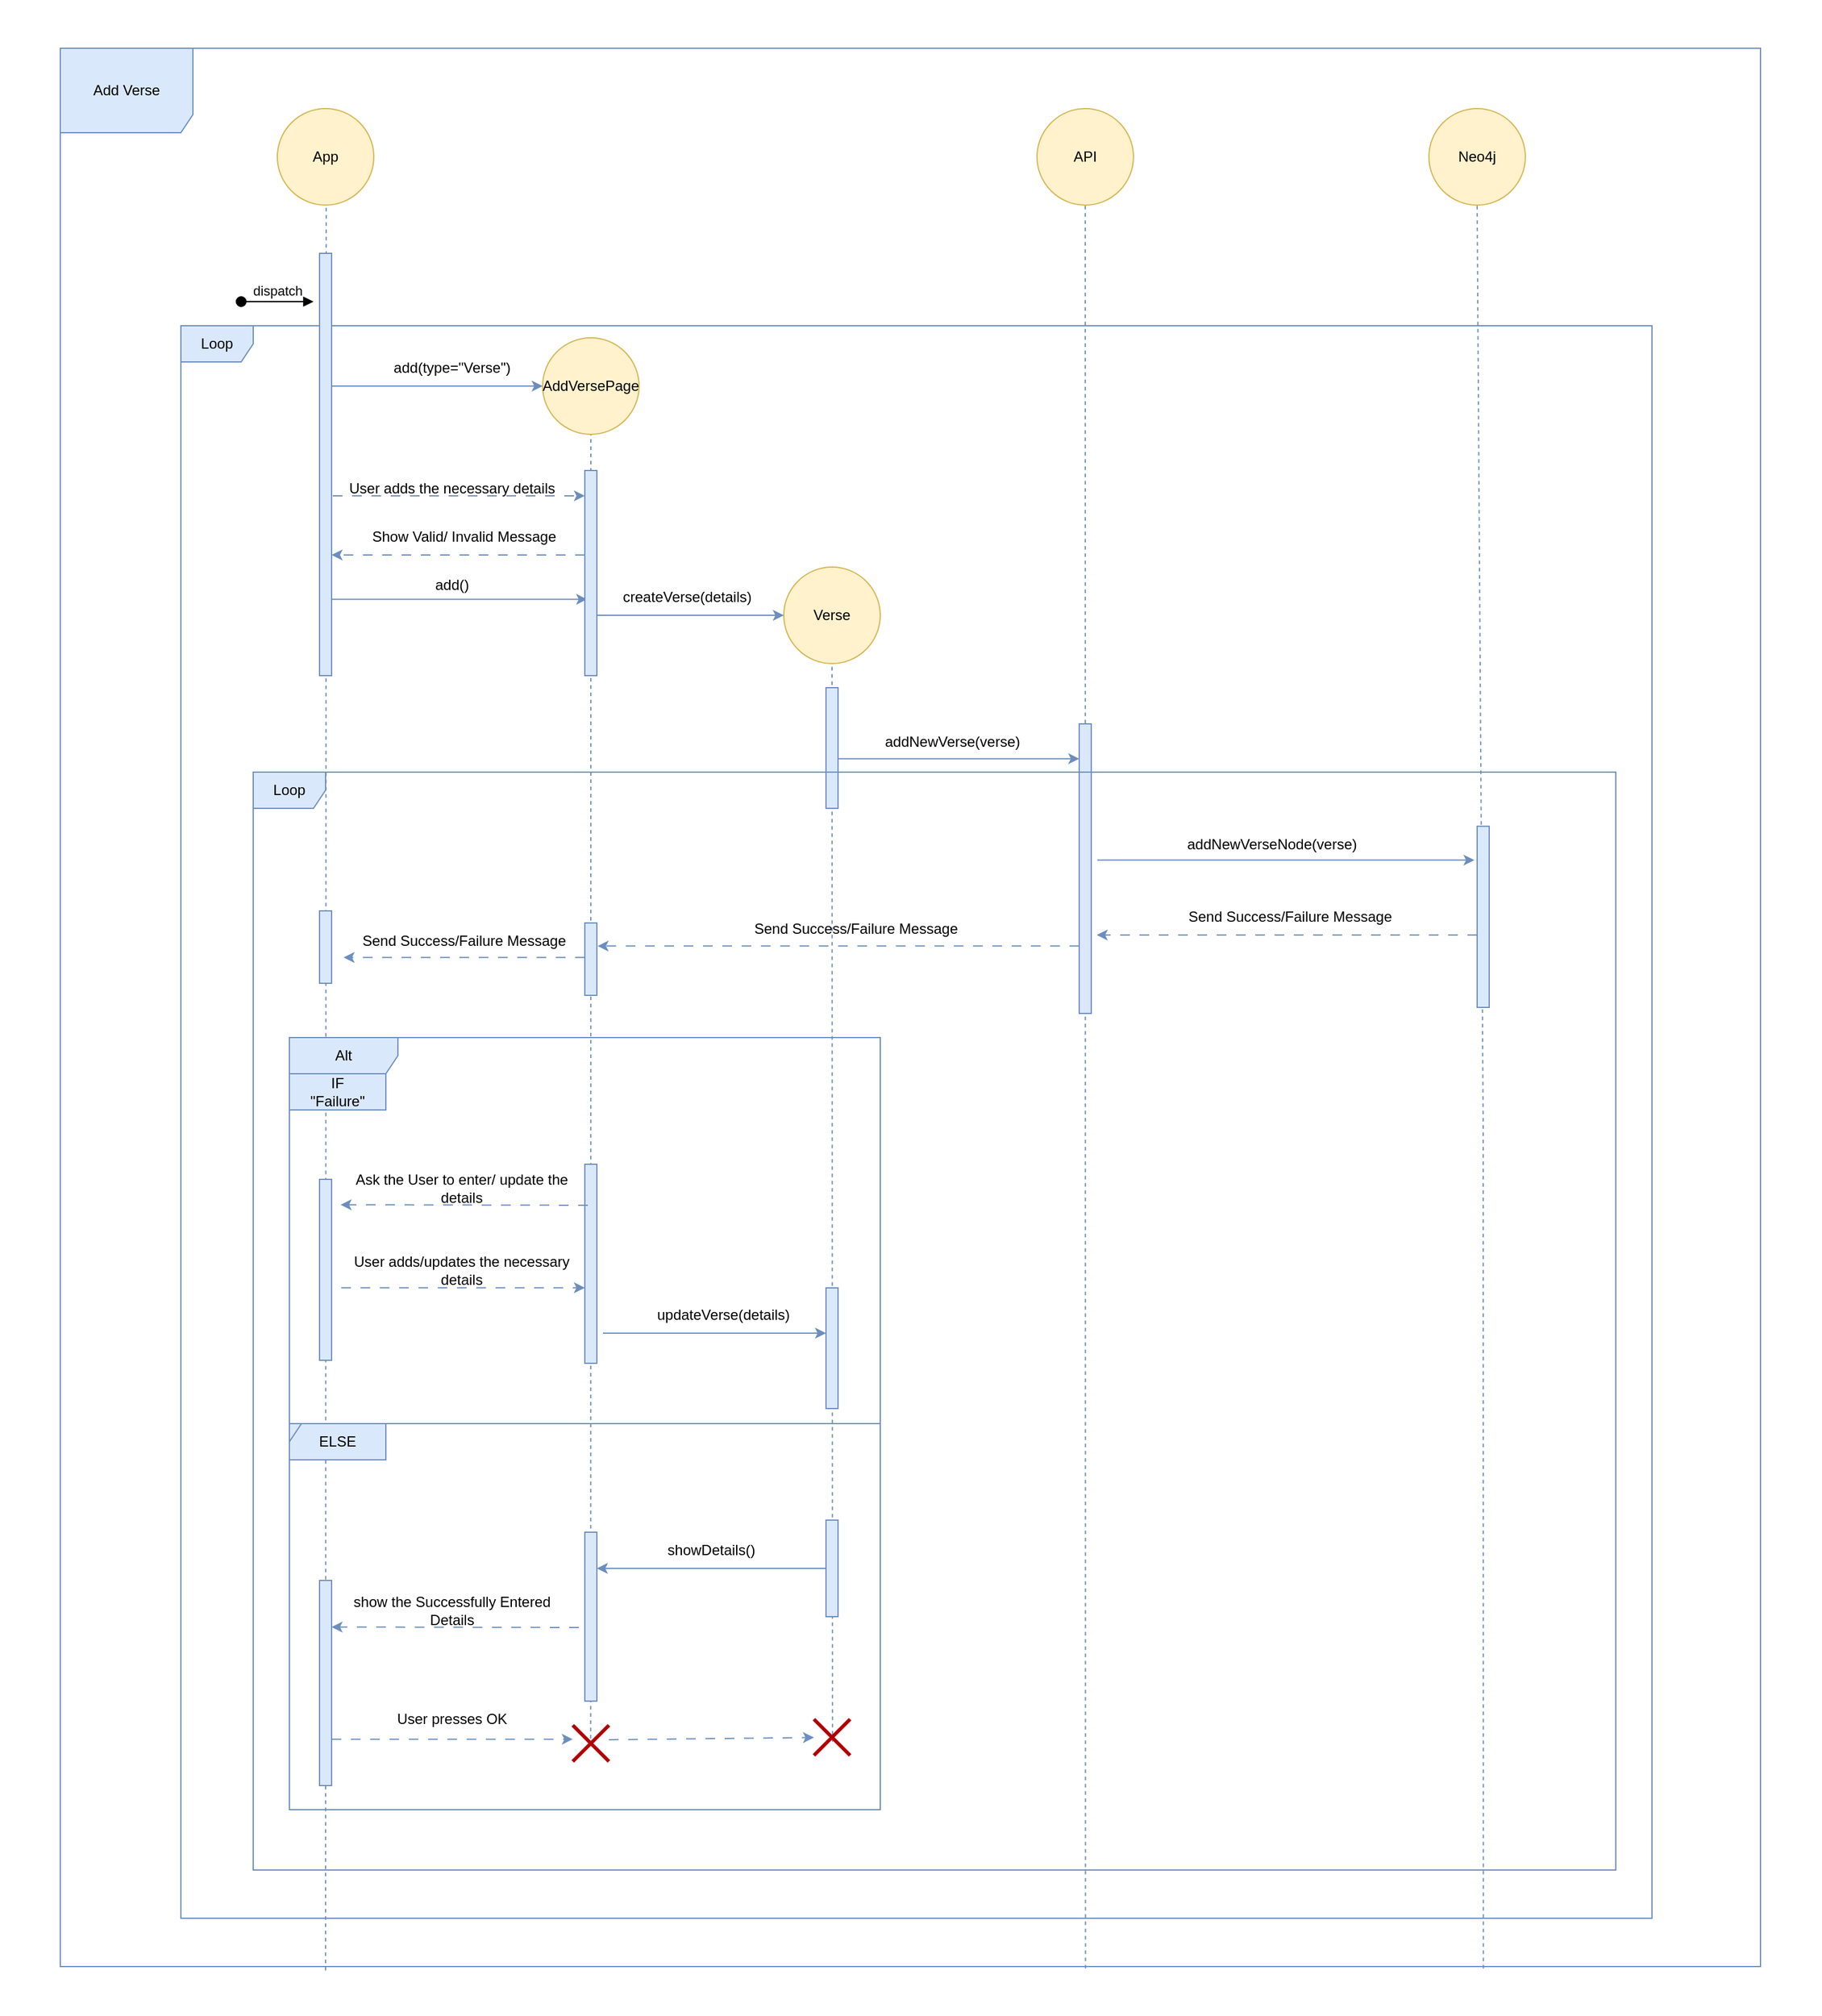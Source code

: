 <mxfile version="22.1.4" type="device">
  <diagram name="Page-1" id="2YBvvXClWsGukQMizWep">
    <mxGraphModel dx="3475" dy="2378" grid="1" gridSize="10" guides="1" tooltips="1" connect="1" arrows="1" fold="1" page="1" pageScale="1" pageWidth="850" pageHeight="1100" math="0" shadow="0">
      <root>
        <mxCell id="0" />
        <mxCell id="1" parent="0" />
        <mxCell id="ZtMZNj4k6sN_AE68zlNE-79" value="" style="rounded=0;whiteSpace=wrap;html=1;strokeColor=none;" vertex="1" parent="1">
          <mxGeometry x="-200" y="-70" width="1510" height="1670" as="geometry" />
        </mxCell>
        <mxCell id="ZtMZNj4k6sN_AE68zlNE-73" value="" style="endArrow=none;dashed=1;html=1;rounded=0;entryX=0.5;entryY=1;entryDx=0;entryDy=0;fillColor=#dae8fc;strokeColor=#6c8ebf;exitX=0.603;exitY=1.001;exitDx=0;exitDy=0;exitPerimeter=0;" edge="1" parent="1" source="ZtMZNj4k6sN_AE68zlNE-77" target="PTGc_cxeWPIYV6TBkI2--3">
          <mxGeometry width="50" height="50" relative="1" as="geometry">
            <mxPoint x="700" y="1614.167" as="sourcePoint" />
            <mxPoint x="500" y="490" as="targetPoint" />
            <Array as="points" />
          </mxGeometry>
        </mxCell>
        <mxCell id="ZtMZNj4k6sN_AE68zlNE-76" value="" style="endArrow=none;dashed=1;html=1;rounded=0;entryX=0.5;entryY=1;entryDx=0;entryDy=0;fillColor=#dae8fc;strokeColor=#6c8ebf;exitX=0.837;exitY=1.001;exitDx=0;exitDy=0;exitPerimeter=0;" edge="1" parent="1" source="ZtMZNj4k6sN_AE68zlNE-77" target="PTGc_cxeWPIYV6TBkI2--5">
          <mxGeometry width="50" height="50" relative="1" as="geometry">
            <mxPoint x="1029.6" y="1614.167" as="sourcePoint" />
            <mxPoint x="1029.6" y="100" as="targetPoint" />
            <Array as="points">
              <mxPoint x="1030" y="860" />
            </Array>
          </mxGeometry>
        </mxCell>
        <mxCell id="ZtMZNj4k6sN_AE68zlNE-72" value="" style="endArrow=none;dashed=1;html=1;rounded=0;entryX=0.5;entryY=1;entryDx=0;entryDy=0;fillColor=#dae8fc;strokeColor=#6c8ebf;exitX=0.513;exitY=0.624;exitDx=0;exitDy=0;exitPerimeter=0;" edge="1" parent="1" source="ZtMZNj4k6sN_AE68zlNE-69" target="ZtMZNj4k6sN_AE68zlNE-16">
          <mxGeometry width="50" height="50" relative="1" as="geometry">
            <mxPoint x="300" y="1387" as="sourcePoint" />
            <mxPoint x="300" y="250" as="targetPoint" />
            <Array as="points" />
          </mxGeometry>
        </mxCell>
        <mxCell id="ZtMZNj4k6sN_AE68zlNE-71" value="" style="endArrow=none;dashed=1;html=1;rounded=0;entryX=0.5;entryY=1;entryDx=0;entryDy=0;fillColor=#dae8fc;strokeColor=#6c8ebf;exitX=0.495;exitY=0.566;exitDx=0;exitDy=0;exitPerimeter=0;" edge="1" parent="1" source="ZtMZNj4k6sN_AE68zlNE-53" target="ZtMZNj4k6sN_AE68zlNE-3">
          <mxGeometry width="50" height="50" relative="1" as="geometry">
            <mxPoint x="80" y="1573.243" as="sourcePoint" />
            <mxPoint x="80.5" y="109.99" as="targetPoint" />
            <Array as="points" />
          </mxGeometry>
        </mxCell>
        <mxCell id="PTGc_cxeWPIYV6TBkI2--70" value="" style="endArrow=none;dashed=1;html=1;rounded=0;entryX=0.5;entryY=1;entryDx=0;entryDy=0;fillColor=#dae8fc;strokeColor=#6c8ebf;" parent="1" edge="1">
          <mxGeometry width="50" height="50" relative="1" as="geometry">
            <mxPoint x="70" y="1563.243" as="sourcePoint" />
            <mxPoint x="70.5" y="99.99" as="targetPoint" />
            <Array as="points" />
          </mxGeometry>
        </mxCell>
        <mxCell id="PTGc_cxeWPIYV6TBkI2--2" value="App" style="ellipse;whiteSpace=wrap;html=1;aspect=fixed;fillColor=#fff2cc;strokeColor=#d6b656;" parent="1" vertex="1">
          <mxGeometry x="30" y="20" width="80" height="80" as="geometry" />
        </mxCell>
        <mxCell id="PTGc_cxeWPIYV6TBkI2--3" value="&lt;div&gt;API&lt;/div&gt;" style="ellipse;whiteSpace=wrap;html=1;aspect=fixed;fillColor=#fff2cc;strokeColor=#d6b656;" parent="1" vertex="1">
          <mxGeometry x="660" y="20" width="80" height="80" as="geometry" />
        </mxCell>
        <mxCell id="PTGc_cxeWPIYV6TBkI2--5" value="Neo4j" style="ellipse;whiteSpace=wrap;html=1;aspect=fixed;fillColor=#fff2cc;strokeColor=#d6b656;" parent="1" vertex="1">
          <mxGeometry x="985" y="20" width="80" height="80" as="geometry" />
        </mxCell>
        <mxCell id="PTGc_cxeWPIYV6TBkI2--6" value="" style="endArrow=classic;html=1;rounded=0;fillColor=#dae8fc;strokeColor=#6c8ebf;entryX=0;entryY=0.5;entryDx=0;entryDy=0;" parent="1" target="ZtMZNj4k6sN_AE68zlNE-3" edge="1">
          <mxGeometry width="50" height="50" relative="1" as="geometry">
            <mxPoint x="75" y="250" as="sourcePoint" />
            <mxPoint x="200.541" y="250" as="targetPoint" />
          </mxGeometry>
        </mxCell>
        <mxCell id="PTGc_cxeWPIYV6TBkI2--19" value="Loop" style="shape=umlFrame;whiteSpace=wrap;html=1;pointerEvents=0;fillColor=#dae8fc;strokeColor=#6c8ebf;" parent="1" vertex="1">
          <mxGeometry x="-50" y="200" width="1220" height="1320" as="geometry" />
        </mxCell>
        <mxCell id="PTGc_cxeWPIYV6TBkI2--29" value="" style="html=1;points=[[0,0,0,0,5],[0,1,0,0,-5],[1,0,0,0,5],[1,1,0,0,-5]];perimeter=orthogonalPerimeter;outlineConnect=0;targetShapes=umlLifeline;portConstraint=eastwest;newEdgeStyle={&quot;curved&quot;:0,&quot;rounded&quot;:0};fillColor=#dae8fc;strokeColor=#6c8ebf;" parent="1" vertex="1">
          <mxGeometry x="65" y="140" width="10" height="350" as="geometry" />
        </mxCell>
        <mxCell id="ZtMZNj4k6sN_AE68zlNE-3" value="AddVersePage" style="ellipse;whiteSpace=wrap;html=1;aspect=fixed;fillColor=#fff2cc;strokeColor=#d6b656;" vertex="1" parent="1">
          <mxGeometry x="250" y="210" width="80" height="80" as="geometry" />
        </mxCell>
        <mxCell id="ZtMZNj4k6sN_AE68zlNE-4" value="add()" style="text;html=1;fillColor=none;align=center;verticalAlign=middle;whiteSpace=wrap;rounded=0;" vertex="1" parent="1">
          <mxGeometry x="145" y="400" width="60" height="30" as="geometry" />
        </mxCell>
        <mxCell id="ZtMZNj4k6sN_AE68zlNE-10" value="" style="endArrow=classic;html=1;rounded=0;fillColor=#dae8fc;strokeColor=#6c8ebf;exitX=1.1;exitY=0.555;exitDx=0;exitDy=0;exitPerimeter=0;dashed=1;dashPattern=8 8;" edge="1" parent="1">
          <mxGeometry width="50" height="50" relative="1" as="geometry">
            <mxPoint x="76" y="340.95" as="sourcePoint" />
            <mxPoint x="285" y="340.95" as="targetPoint" />
          </mxGeometry>
        </mxCell>
        <mxCell id="ZtMZNj4k6sN_AE68zlNE-11" value="User adds the necessary details" style="text;html=1;fillColor=none;align=center;verticalAlign=middle;whiteSpace=wrap;rounded=0;" vertex="1" parent="1">
          <mxGeometry x="80" y="320" width="190" height="30" as="geometry" />
        </mxCell>
        <mxCell id="ZtMZNj4k6sN_AE68zlNE-12" value="" style="endArrow=classic;html=1;rounded=0;fillColor=#dae8fc;strokeColor=#6c8ebf;dashed=1;dashPattern=8 8;" edge="1" parent="1">
          <mxGeometry width="50" height="50" relative="1" as="geometry">
            <mxPoint x="285" y="389.98" as="sourcePoint" />
            <mxPoint x="75" y="389.98" as="targetPoint" />
          </mxGeometry>
        </mxCell>
        <mxCell id="ZtMZNj4k6sN_AE68zlNE-13" value="Show Valid/ Invalid Message" style="text;html=1;fillColor=none;align=center;verticalAlign=middle;whiteSpace=wrap;rounded=0;" vertex="1" parent="1">
          <mxGeometry x="90" y="360" width="190" height="30" as="geometry" />
        </mxCell>
        <mxCell id="ZtMZNj4k6sN_AE68zlNE-14" value="" style="endArrow=classic;html=1;rounded=0;fillColor=#dae8fc;strokeColor=#6c8ebf;entryX=0.187;entryY=0.545;entryDx=0;entryDy=0;entryPerimeter=0;" edge="1" parent="1">
          <mxGeometry width="50" height="50" relative="1" as="geometry">
            <mxPoint x="75" y="426.7" as="sourcePoint" />
            <mxPoint x="286.87" y="426.7" as="targetPoint" />
          </mxGeometry>
        </mxCell>
        <mxCell id="ZtMZNj4k6sN_AE68zlNE-15" value="add(type=&quot;Verse&quot;)" style="text;html=1;fillColor=none;align=center;verticalAlign=middle;whiteSpace=wrap;rounded=0;" vertex="1" parent="1">
          <mxGeometry x="145" y="220" width="60" height="30" as="geometry" />
        </mxCell>
        <mxCell id="ZtMZNj4k6sN_AE68zlNE-16" value="Verse" style="ellipse;whiteSpace=wrap;html=1;aspect=fixed;fillColor=#fff2cc;strokeColor=#d6b656;" vertex="1" parent="1">
          <mxGeometry x="450" y="400" width="80" height="80" as="geometry" />
        </mxCell>
        <mxCell id="ZtMZNj4k6sN_AE68zlNE-17" value="createVerse(details)" style="text;html=1;fillColor=none;align=center;verticalAlign=middle;whiteSpace=wrap;rounded=0;" vertex="1" parent="1">
          <mxGeometry x="340" y="410" width="60" height="30" as="geometry" />
        </mxCell>
        <mxCell id="ZtMZNj4k6sN_AE68zlNE-18" value="" style="endArrow=classic;html=1;rounded=0;fillColor=#dae8fc;strokeColor=#6c8ebf;entryX=0;entryY=0.5;entryDx=0;entryDy=0;" edge="1" parent="1" target="ZtMZNj4k6sN_AE68zlNE-16">
          <mxGeometry width="50" height="50" relative="1" as="geometry">
            <mxPoint x="295" y="440" as="sourcePoint" />
            <mxPoint x="507" y="437" as="targetPoint" />
          </mxGeometry>
        </mxCell>
        <mxCell id="ZtMZNj4k6sN_AE68zlNE-19" value="" style="html=1;points=[[0,0,0,0,5],[0,1,0,0,-5],[1,0,0,0,5],[1,1,0,0,-5]];perimeter=orthogonalPerimeter;outlineConnect=0;targetShapes=umlLifeline;portConstraint=eastwest;newEdgeStyle={&quot;curved&quot;:0,&quot;rounded&quot;:0};fillColor=#dae8fc;strokeColor=#6c8ebf;" vertex="1" parent="1">
          <mxGeometry x="485" y="500" width="10" height="100" as="geometry" />
        </mxCell>
        <mxCell id="ZtMZNj4k6sN_AE68zlNE-20" value="" style="html=1;points=[[0,0,0,0,5],[0,1,0,0,-5],[1,0,0,0,5],[1,1,0,0,-5]];perimeter=orthogonalPerimeter;outlineConnect=0;targetShapes=umlLifeline;portConstraint=eastwest;newEdgeStyle={&quot;curved&quot;:0,&quot;rounded&quot;:0};fillColor=#dae8fc;strokeColor=#6c8ebf;" vertex="1" parent="1">
          <mxGeometry x="695" y="530" width="10" height="240" as="geometry" />
        </mxCell>
        <mxCell id="ZtMZNj4k6sN_AE68zlNE-21" value="addNewVerse(verse)" style="text;html=1;fillColor=none;align=center;verticalAlign=middle;whiteSpace=wrap;rounded=0;" vertex="1" parent="1">
          <mxGeometry x="560" y="530" width="60" height="30" as="geometry" />
        </mxCell>
        <mxCell id="ZtMZNj4k6sN_AE68zlNE-22" value="" style="endArrow=classic;html=1;rounded=0;fillColor=#dae8fc;strokeColor=#6c8ebf;" edge="1" parent="1" target="ZtMZNj4k6sN_AE68zlNE-20">
          <mxGeometry width="50" height="50" relative="1" as="geometry">
            <mxPoint x="495" y="558.89" as="sourcePoint" />
            <mxPoint x="650" y="558.89" as="targetPoint" />
          </mxGeometry>
        </mxCell>
        <mxCell id="ZtMZNj4k6sN_AE68zlNE-23" value="" style="html=1;points=[[0,0,0,0,5],[0,1,0,0,-5],[1,0,0,0,5],[1,1,0,0,-5]];perimeter=orthogonalPerimeter;outlineConnect=0;targetShapes=umlLifeline;portConstraint=eastwest;newEdgeStyle={&quot;curved&quot;:0,&quot;rounded&quot;:0};fillColor=#dae8fc;strokeColor=#6c8ebf;" vertex="1" parent="1">
          <mxGeometry x="1025" y="614.86" width="10" height="150.14" as="geometry" />
        </mxCell>
        <mxCell id="ZtMZNj4k6sN_AE68zlNE-24" value="addNewVerseNode(verse)" style="text;html=1;fillColor=none;align=center;verticalAlign=middle;whiteSpace=wrap;rounded=0;" vertex="1" parent="1">
          <mxGeometry x="825" y="615" width="60" height="30" as="geometry" />
        </mxCell>
        <mxCell id="ZtMZNj4k6sN_AE68zlNE-25" value="" style="endArrow=classic;html=1;rounded=0;fillColor=#dae8fc;strokeColor=#6c8ebf;entryX=-0.225;entryY=0.187;entryDx=0;entryDy=0;entryPerimeter=0;" edge="1" parent="1" target="ZtMZNj4k6sN_AE68zlNE-23">
          <mxGeometry width="50" height="50" relative="1" as="geometry">
            <mxPoint x="710" y="642.936" as="sourcePoint" />
            <mxPoint x="985" y="695" as="targetPoint" />
          </mxGeometry>
        </mxCell>
        <mxCell id="ZtMZNj4k6sN_AE68zlNE-28" value="" style="endArrow=classic;html=1;rounded=0;fillColor=#dae8fc;strokeColor=#6c8ebf;dashed=1;dashPattern=8 8;entryX=0.956;entryY=0.829;entryDx=0;entryDy=0;entryPerimeter=0;" edge="1" parent="1">
          <mxGeometry width="50" height="50" relative="1" as="geometry">
            <mxPoint x="1025" y="705" as="sourcePoint" />
            <mxPoint x="709.56" y="705" as="targetPoint" />
          </mxGeometry>
        </mxCell>
        <mxCell id="ZtMZNj4k6sN_AE68zlNE-29" value="Send Success/Failure Message" style="text;html=1;fillColor=none;align=center;verticalAlign=middle;whiteSpace=wrap;rounded=0;" vertex="1" parent="1">
          <mxGeometry x="775" y="674.93" width="190" height="30" as="geometry" />
        </mxCell>
        <mxCell id="ZtMZNj4k6sN_AE68zlNE-30" value="" style="html=1;points=[[0,0,0,0,5],[0,1,0,0,-5],[1,0,0,0,5],[1,1,0,0,-5]];perimeter=orthogonalPerimeter;outlineConnect=0;targetShapes=umlLifeline;portConstraint=eastwest;newEdgeStyle={&quot;curved&quot;:0,&quot;rounded&quot;:0};fillColor=#dae8fc;strokeColor=#6c8ebf;" vertex="1" parent="1">
          <mxGeometry x="285" y="695" width="10" height="60" as="geometry" />
        </mxCell>
        <mxCell id="ZtMZNj4k6sN_AE68zlNE-31" value="" style="endArrow=classic;html=1;rounded=0;fillColor=#dae8fc;strokeColor=#6c8ebf;dashed=1;dashPattern=8 8;entryX=1.062;entryY=0.319;entryDx=0;entryDy=0;entryPerimeter=0;" edge="1" parent="1" source="ZtMZNj4k6sN_AE68zlNE-20" target="ZtMZNj4k6sN_AE68zlNE-30">
          <mxGeometry width="50" height="50" relative="1" as="geometry">
            <mxPoint x="700" y="714.14" as="sourcePoint" />
            <mxPoint x="305" y="715" as="targetPoint" />
          </mxGeometry>
        </mxCell>
        <mxCell id="ZtMZNj4k6sN_AE68zlNE-32" value="Send Success/Failure Message" style="text;html=1;fillColor=none;align=center;verticalAlign=middle;whiteSpace=wrap;rounded=0;" vertex="1" parent="1">
          <mxGeometry x="415" y="685.0" width="190" height="30" as="geometry" />
        </mxCell>
        <mxCell id="ZtMZNj4k6sN_AE68zlNE-33" value="" style="html=1;points=[[0,0,0,0,5],[0,1,0,0,-5],[1,0,0,0,5],[1,1,0,0,-5]];perimeter=orthogonalPerimeter;outlineConnect=0;targetShapes=umlLifeline;portConstraint=eastwest;newEdgeStyle={&quot;curved&quot;:0,&quot;rounded&quot;:0};fillColor=#dae8fc;strokeColor=#6c8ebf;" vertex="1" parent="1">
          <mxGeometry x="65" y="907.5" width="10" height="150" as="geometry" />
        </mxCell>
        <mxCell id="ZtMZNj4k6sN_AE68zlNE-34" value="" style="endArrow=classic;html=1;rounded=0;fillColor=#dae8fc;strokeColor=#6c8ebf;dashed=1;dashPattern=8 8;entryX=0.956;entryY=0.829;entryDx=0;entryDy=0;entryPerimeter=0;" edge="1" parent="1" source="ZtMZNj4k6sN_AE68zlNE-30">
          <mxGeometry width="50" height="50" relative="1" as="geometry">
            <mxPoint x="255" y="735" as="sourcePoint" />
            <mxPoint x="85.0" y="723.57" as="targetPoint" />
          </mxGeometry>
        </mxCell>
        <mxCell id="ZtMZNj4k6sN_AE68zlNE-35" value="Send Success/Failure Message" style="text;html=1;fillColor=none;align=center;verticalAlign=middle;whiteSpace=wrap;rounded=0;" vertex="1" parent="1">
          <mxGeometry x="90" y="695.0" width="190" height="30" as="geometry" />
        </mxCell>
        <mxCell id="ZtMZNj4k6sN_AE68zlNE-36" value="" style="html=1;points=[[0,0,0,0,5],[0,1,0,0,-5],[1,0,0,0,5],[1,1,0,0,-5]];perimeter=orthogonalPerimeter;outlineConnect=0;targetShapes=umlLifeline;portConstraint=eastwest;newEdgeStyle={&quot;curved&quot;:0,&quot;rounded&quot;:0};fillColor=#dae8fc;strokeColor=#6c8ebf;" vertex="1" parent="1">
          <mxGeometry x="65" y="685" width="10" height="60" as="geometry" />
        </mxCell>
        <mxCell id="ZtMZNj4k6sN_AE68zlNE-37" value="" style="html=1;points=[[0,0,0,0,5],[0,1,0,0,-5],[1,0,0,0,5],[1,1,0,0,-5]];perimeter=orthogonalPerimeter;outlineConnect=0;targetShapes=umlLifeline;portConstraint=eastwest;newEdgeStyle={&quot;curved&quot;:0,&quot;rounded&quot;:0};fillColor=#dae8fc;strokeColor=#6c8ebf;" vertex="1" parent="1">
          <mxGeometry x="285" y="895" width="10" height="165" as="geometry" />
        </mxCell>
        <mxCell id="ZtMZNj4k6sN_AE68zlNE-38" value="" style="endArrow=classic;html=1;rounded=0;fillColor=#dae8fc;strokeColor=#6c8ebf;dashed=1;dashPattern=8 8;entryX=0.956;entryY=0.829;entryDx=0;entryDy=0;entryPerimeter=0;" edge="1" parent="1">
          <mxGeometry width="50" height="50" relative="1" as="geometry">
            <mxPoint x="287.5" y="929" as="sourcePoint" />
            <mxPoint x="82.5" y="928.57" as="targetPoint" />
          </mxGeometry>
        </mxCell>
        <mxCell id="ZtMZNj4k6sN_AE68zlNE-39" value="Ask the User to enter/ update the details" style="text;html=1;fillColor=none;align=center;verticalAlign=middle;whiteSpace=wrap;rounded=0;" vertex="1" parent="1">
          <mxGeometry x="87.5" y="900.0" width="190" height="30" as="geometry" />
        </mxCell>
        <mxCell id="ZtMZNj4k6sN_AE68zlNE-40" value="" style="endArrow=classic;html=1;rounded=0;fillColor=#dae8fc;strokeColor=#6c8ebf;exitX=1.1;exitY=0.555;exitDx=0;exitDy=0;exitPerimeter=0;dashed=1;dashPattern=8 8;" edge="1" parent="1" target="ZtMZNj4k6sN_AE68zlNE-37">
          <mxGeometry width="50" height="50" relative="1" as="geometry">
            <mxPoint x="83" y="997.41" as="sourcePoint" />
            <mxPoint x="295" y="995" as="targetPoint" />
          </mxGeometry>
        </mxCell>
        <mxCell id="ZtMZNj4k6sN_AE68zlNE-41" value="User adds/updates the necessary details" style="text;html=1;fillColor=none;align=center;verticalAlign=middle;whiteSpace=wrap;rounded=0;" vertex="1" parent="1">
          <mxGeometry x="87.5" y="967.5" width="190" height="30" as="geometry" />
        </mxCell>
        <mxCell id="ZtMZNj4k6sN_AE68zlNE-42" value="" style="html=1;points=[[0,0,0,0,5],[0,1,0,0,-5],[1,0,0,0,5],[1,1,0,0,-5]];perimeter=orthogonalPerimeter;outlineConnect=0;targetShapes=umlLifeline;portConstraint=eastwest;newEdgeStyle={&quot;curved&quot;:0,&quot;rounded&quot;:0};fillColor=#dae8fc;strokeColor=#6c8ebf;" vertex="1" parent="1">
          <mxGeometry x="485" y="997.5" width="10" height="100" as="geometry" />
        </mxCell>
        <mxCell id="ZtMZNj4k6sN_AE68zlNE-43" value="updateVerse(details)" style="text;html=1;fillColor=none;align=center;verticalAlign=middle;whiteSpace=wrap;rounded=0;" vertex="1" parent="1">
          <mxGeometry x="370" y="1005" width="60" height="30" as="geometry" />
        </mxCell>
        <mxCell id="ZtMZNj4k6sN_AE68zlNE-44" value="" style="endArrow=classic;html=1;rounded=0;fillColor=#dae8fc;strokeColor=#6c8ebf;" edge="1" parent="1" target="ZtMZNj4k6sN_AE68zlNE-42">
          <mxGeometry width="50" height="50" relative="1" as="geometry">
            <mxPoint x="300" y="1035" as="sourcePoint" />
            <mxPoint x="455" y="1035" as="targetPoint" />
          </mxGeometry>
        </mxCell>
        <mxCell id="ZtMZNj4k6sN_AE68zlNE-45" value="Loop" style="shape=umlFrame;whiteSpace=wrap;html=1;pointerEvents=0;fillColor=#dae8fc;strokeColor=#6c8ebf;" vertex="1" parent="1">
          <mxGeometry x="10" y="570" width="1130" height="910" as="geometry" />
        </mxCell>
        <mxCell id="ZtMZNj4k6sN_AE68zlNE-46" value="Alt" style="shape=umlFrame;whiteSpace=wrap;html=1;pointerEvents=0;fillColor=#dae8fc;strokeColor=#6c8ebf;width=90;height=30;" vertex="1" parent="1">
          <mxGeometry x="40" y="790" width="490" height="320" as="geometry" />
        </mxCell>
        <mxCell id="ZtMZNj4k6sN_AE68zlNE-49" value="" style="group" vertex="1" connectable="0" parent="1">
          <mxGeometry x="40" y="1110" width="80" height="30" as="geometry" />
        </mxCell>
        <mxCell id="ZtMZNj4k6sN_AE68zlNE-47" value="" style="rounded=0;whiteSpace=wrap;html=1;fillColor=#dae8fc;strokeColor=#6c8ebf;" vertex="1" parent="ZtMZNj4k6sN_AE68zlNE-49">
          <mxGeometry width="80" height="30" as="geometry" />
        </mxCell>
        <mxCell id="ZtMZNj4k6sN_AE68zlNE-48" value="ELSE" style="text;html=1;strokeColor=none;fillColor=none;align=center;verticalAlign=middle;whiteSpace=wrap;rounded=0;" vertex="1" parent="ZtMZNj4k6sN_AE68zlNE-49">
          <mxGeometry x="10" width="60" height="30" as="geometry" />
        </mxCell>
        <mxCell id="ZtMZNj4k6sN_AE68zlNE-52" value="" style="shape=umlFrame;whiteSpace=wrap;html=1;pointerEvents=0;fillColor=#dae8fc;strokeColor=#6c8ebf;width=10;height=15;" vertex="1" parent="1">
          <mxGeometry x="40" y="1110" width="490" height="320" as="geometry" />
        </mxCell>
        <mxCell id="ZtMZNj4k6sN_AE68zlNE-53" value="" style="shape=umlDestroy;whiteSpace=wrap;html=1;strokeWidth=3;targetShapes=umlLifeline;fillColor=#e51400;strokeColor=#B20000;fontColor=#ffffff;" vertex="1" parent="1">
          <mxGeometry x="275" y="1360" width="30" height="30" as="geometry" />
        </mxCell>
        <mxCell id="ZtMZNj4k6sN_AE68zlNE-54" value="" style="html=1;points=[[0,0,0,0,5],[0,1,0,0,-5],[1,0,0,0,5],[1,1,0,0,-5]];perimeter=orthogonalPerimeter;outlineConnect=0;targetShapes=umlLifeline;portConstraint=eastwest;newEdgeStyle={&quot;curved&quot;:0,&quot;rounded&quot;:0};fillColor=#dae8fc;strokeColor=#6c8ebf;" vertex="1" parent="1">
          <mxGeometry x="485" y="1190" width="10" height="80" as="geometry" />
        </mxCell>
        <mxCell id="ZtMZNj4k6sN_AE68zlNE-55" value="" style="html=1;points=[[0,0,0,0,5],[0,1,0,0,-5],[1,0,0,0,5],[1,1,0,0,-5]];perimeter=orthogonalPerimeter;outlineConnect=0;targetShapes=umlLifeline;portConstraint=eastwest;newEdgeStyle={&quot;curved&quot;:0,&quot;rounded&quot;:0};fillColor=#dae8fc;strokeColor=#6c8ebf;" vertex="1" parent="1">
          <mxGeometry x="65" y="1240" width="10" height="170" as="geometry" />
        </mxCell>
        <mxCell id="ZtMZNj4k6sN_AE68zlNE-56" value="" style="endArrow=classic;html=1;rounded=0;fillColor=#dae8fc;strokeColor=#6c8ebf;" edge="1" parent="1" source="ZtMZNj4k6sN_AE68zlNE-54" target="ZtMZNj4k6sN_AE68zlNE-62">
          <mxGeometry width="50" height="50" relative="1" as="geometry">
            <mxPoint x="375" y="1209" as="sourcePoint" />
            <mxPoint x="170.0" y="1208.57" as="targetPoint" />
          </mxGeometry>
        </mxCell>
        <mxCell id="ZtMZNj4k6sN_AE68zlNE-57" value="showDetails()" style="text;html=1;fillColor=none;align=center;verticalAlign=middle;whiteSpace=wrap;rounded=0;" vertex="1" parent="1">
          <mxGeometry x="295" y="1200" width="190" height="30" as="geometry" />
        </mxCell>
        <mxCell id="ZtMZNj4k6sN_AE68zlNE-58" value="" style="group" vertex="1" connectable="0" parent="1">
          <mxGeometry x="40" y="820" width="80" height="30" as="geometry" />
        </mxCell>
        <mxCell id="ZtMZNj4k6sN_AE68zlNE-59" value="" style="rounded=0;whiteSpace=wrap;html=1;fillColor=#dae8fc;strokeColor=#6c8ebf;" vertex="1" parent="ZtMZNj4k6sN_AE68zlNE-58">
          <mxGeometry width="80" height="30" as="geometry" />
        </mxCell>
        <mxCell id="ZtMZNj4k6sN_AE68zlNE-60" value="IF &quot;Failure&quot;" style="text;html=1;strokeColor=none;fillColor=none;align=center;verticalAlign=middle;whiteSpace=wrap;rounded=0;" vertex="1" parent="ZtMZNj4k6sN_AE68zlNE-58">
          <mxGeometry x="10" width="60" height="30" as="geometry" />
        </mxCell>
        <mxCell id="ZtMZNj4k6sN_AE68zlNE-62" value="" style="html=1;points=[[0,0,0,0,5],[0,1,0,0,-5],[1,0,0,0,5],[1,1,0,0,-5]];perimeter=orthogonalPerimeter;outlineConnect=0;targetShapes=umlLifeline;portConstraint=eastwest;newEdgeStyle={&quot;curved&quot;:0,&quot;rounded&quot;:0};fillColor=#dae8fc;strokeColor=#6c8ebf;" vertex="1" parent="1">
          <mxGeometry x="285" y="1200" width="10" height="140" as="geometry" />
        </mxCell>
        <mxCell id="ZtMZNj4k6sN_AE68zlNE-64" value="" style="endArrow=classic;html=1;rounded=0;fillColor=#dae8fc;strokeColor=#6c8ebf;dashed=1;dashPattern=8 8;entryX=0.956;entryY=0.829;entryDx=0;entryDy=0;entryPerimeter=0;" edge="1" parent="1">
          <mxGeometry width="50" height="50" relative="1" as="geometry">
            <mxPoint x="280" y="1279" as="sourcePoint" />
            <mxPoint x="75.0" y="1278.57" as="targetPoint" />
          </mxGeometry>
        </mxCell>
        <mxCell id="ZtMZNj4k6sN_AE68zlNE-65" value="show the Successfully Entered Details" style="text;html=1;fillColor=none;align=center;verticalAlign=middle;whiteSpace=wrap;rounded=0;" vertex="1" parent="1">
          <mxGeometry x="80" y="1250" width="190" height="30" as="geometry" />
        </mxCell>
        <mxCell id="ZtMZNj4k6sN_AE68zlNE-66" value="" style="endArrow=classic;html=1;rounded=0;fillColor=#dae8fc;strokeColor=#6c8ebf;dashed=1;dashPattern=8 8;" edge="1" parent="1" source="ZtMZNj4k6sN_AE68zlNE-55" target="ZtMZNj4k6sN_AE68zlNE-53">
          <mxGeometry width="50" height="50" relative="1" as="geometry">
            <mxPoint x="315" y="1400" as="sourcePoint" />
            <mxPoint x="110.0" y="1398.57" as="targetPoint" />
          </mxGeometry>
        </mxCell>
        <mxCell id="ZtMZNj4k6sN_AE68zlNE-68" value="User presses OK" style="text;html=1;fillColor=none;align=center;verticalAlign=middle;whiteSpace=wrap;rounded=0;" vertex="1" parent="1">
          <mxGeometry x="80" y="1340" width="190" height="30" as="geometry" />
        </mxCell>
        <mxCell id="ZtMZNj4k6sN_AE68zlNE-69" value="" style="shape=umlDestroy;whiteSpace=wrap;html=1;strokeWidth=3;targetShapes=umlLifeline;fillColor=#e51400;strokeColor=#B20000;fontColor=#ffffff;" vertex="1" parent="1">
          <mxGeometry x="475" y="1355" width="30" height="30" as="geometry" />
        </mxCell>
        <mxCell id="ZtMZNj4k6sN_AE68zlNE-70" value="" style="endArrow=classic;html=1;rounded=0;fillColor=#dae8fc;strokeColor=#6c8ebf;dashed=1;dashPattern=8 8;" edge="1" target="ZtMZNj4k6sN_AE68zlNE-69" parent="1">
          <mxGeometry width="50" height="50" relative="1" as="geometry">
            <mxPoint x="305" y="1372" as="sourcePoint" />
            <mxPoint x="340.0" y="1398.57" as="targetPoint" />
          </mxGeometry>
        </mxCell>
        <mxCell id="ZtMZNj4k6sN_AE68zlNE-77" value="Add Verse" style="shape=umlFrame;whiteSpace=wrap;html=1;pointerEvents=0;fillColor=#dae8fc;strokeColor=#6c8ebf;width=110;height=70;" vertex="1" parent="1">
          <mxGeometry x="-150" y="-30" width="1410" height="1590" as="geometry" />
        </mxCell>
        <mxCell id="ZtMZNj4k6sN_AE68zlNE-78" value="dispatch" style="html=1;verticalAlign=bottom;startArrow=oval;startFill=1;endArrow=block;startSize=8;curved=0;rounded=0;" edge="1" parent="1">
          <mxGeometry width="60" relative="1" as="geometry">
            <mxPoint y="180" as="sourcePoint" />
            <mxPoint x="60" y="180" as="targetPoint" />
          </mxGeometry>
        </mxCell>
        <mxCell id="ZtMZNj4k6sN_AE68zlNE-80" value="" style="html=1;points=[[0,0,0,0,5],[0,1,0,0,-5],[1,0,0,0,5],[1,1,0,0,-5]];perimeter=orthogonalPerimeter;outlineConnect=0;targetShapes=umlLifeline;portConstraint=eastwest;newEdgeStyle={&quot;curved&quot;:0,&quot;rounded&quot;:0};fillColor=#dae8fc;strokeColor=#6c8ebf;" vertex="1" parent="1">
          <mxGeometry x="285" y="320" width="10" height="170" as="geometry" />
        </mxCell>
      </root>
    </mxGraphModel>
  </diagram>
</mxfile>

